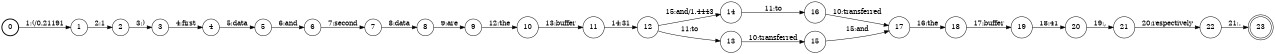digraph FST {
rankdir = LR;
size = "8.5,11";
label = "";
center = 1;
orientation = Portrait;
ranksep = "0.4";
nodesep = "0.25";
0 [label = "0", shape = circle, style = bold, fontsize = 14]
	0 -> 1 [label = "1:(/0.21191", fontsize = 14];
1 [label = "1", shape = circle, style = solid, fontsize = 14]
	1 -> 2 [label = "2:1", fontsize = 14];
2 [label = "2", shape = circle, style = solid, fontsize = 14]
	2 -> 3 [label = "3:)", fontsize = 14];
3 [label = "3", shape = circle, style = solid, fontsize = 14]
	3 -> 4 [label = "4:first", fontsize = 14];
4 [label = "4", shape = circle, style = solid, fontsize = 14]
	4 -> 5 [label = "5:data", fontsize = 14];
5 [label = "5", shape = circle, style = solid, fontsize = 14]
	5 -> 6 [label = "6:and", fontsize = 14];
6 [label = "6", shape = circle, style = solid, fontsize = 14]
	6 -> 7 [label = "7:second", fontsize = 14];
7 [label = "7", shape = circle, style = solid, fontsize = 14]
	7 -> 8 [label = "8:data", fontsize = 14];
8 [label = "8", shape = circle, style = solid, fontsize = 14]
	8 -> 9 [label = "9:are", fontsize = 14];
9 [label = "9", shape = circle, style = solid, fontsize = 14]
	9 -> 10 [label = "12:the", fontsize = 14];
10 [label = "10", shape = circle, style = solid, fontsize = 14]
	10 -> 11 [label = "13:buffer", fontsize = 14];
11 [label = "11", shape = circle, style = solid, fontsize = 14]
	11 -> 12 [label = "14:31", fontsize = 14];
12 [label = "12", shape = circle, style = solid, fontsize = 14]
	12 -> 14 [label = "15:and/1.4443", fontsize = 14];
	12 -> 13 [label = "11:to", fontsize = 14];
13 [label = "13", shape = circle, style = solid, fontsize = 14]
	13 -> 15 [label = "10:transferred", fontsize = 14];
14 [label = "14", shape = circle, style = solid, fontsize = 14]
	14 -> 16 [label = "11:to", fontsize = 14];
15 [label = "15", shape = circle, style = solid, fontsize = 14]
	15 -> 17 [label = "15:and", fontsize = 14];
16 [label = "16", shape = circle, style = solid, fontsize = 14]
	16 -> 17 [label = "10:transferred", fontsize = 14];
17 [label = "17", shape = circle, style = solid, fontsize = 14]
	17 -> 18 [label = "16:the", fontsize = 14];
18 [label = "18", shape = circle, style = solid, fontsize = 14]
	18 -> 19 [label = "17:buffer", fontsize = 14];
19 [label = "19", shape = circle, style = solid, fontsize = 14]
	19 -> 20 [label = "18:41", fontsize = 14];
20 [label = "20", shape = circle, style = solid, fontsize = 14]
	20 -> 21 [label = "19:,", fontsize = 14];
21 [label = "21", shape = circle, style = solid, fontsize = 14]
	21 -> 22 [label = "20:respectively", fontsize = 14];
22 [label = "22", shape = circle, style = solid, fontsize = 14]
	22 -> 23 [label = "21:.", fontsize = 14];
23 [label = "23", shape = doublecircle, style = solid, fontsize = 14]
}
